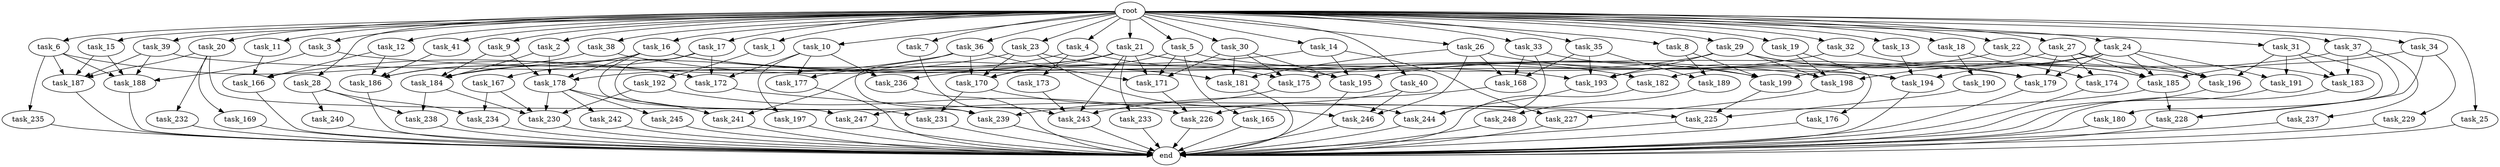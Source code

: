 digraph G {
  root [size="0.000000"];
  task_1 [size="10.240000"];
  task_2 [size="10.240000"];
  task_3 [size="10.240000"];
  task_4 [size="10.240000"];
  task_5 [size="10.240000"];
  task_6 [size="10.240000"];
  task_7 [size="10.240000"];
  task_8 [size="10.240000"];
  task_9 [size="10.240000"];
  task_10 [size="10.240000"];
  task_11 [size="10.240000"];
  task_12 [size="10.240000"];
  task_13 [size="10.240000"];
  task_14 [size="10.240000"];
  task_15 [size="10.240000"];
  task_16 [size="10.240000"];
  task_17 [size="10.240000"];
  task_18 [size="10.240000"];
  task_19 [size="10.240000"];
  task_20 [size="10.240000"];
  task_21 [size="10.240000"];
  task_22 [size="10.240000"];
  task_23 [size="10.240000"];
  task_24 [size="10.240000"];
  task_25 [size="10.240000"];
  task_26 [size="10.240000"];
  task_27 [size="10.240000"];
  task_28 [size="10.240000"];
  task_29 [size="10.240000"];
  task_30 [size="10.240000"];
  task_31 [size="10.240000"];
  task_32 [size="10.240000"];
  task_33 [size="10.240000"];
  task_34 [size="10.240000"];
  task_35 [size="10.240000"];
  task_36 [size="10.240000"];
  task_37 [size="10.240000"];
  task_38 [size="10.240000"];
  task_39 [size="10.240000"];
  task_40 [size="10.240000"];
  task_41 [size="10.240000"];
  task_165 [size="2147483648.000000"];
  task_166 [size="15375982919.680000"];
  task_167 [size="5497558138.880000"];
  task_168 [size="21045339750.400002"];
  task_169 [size="5497558138.880000"];
  task_170 [size="19155554140.160000"];
  task_171 [size="19155554140.160000"];
  task_172 [size="7215545057.280000"];
  task_173 [size="773094113.280000"];
  task_174 [size="12455405158.400000"];
  task_175 [size="8761733283.840000"];
  task_176 [size="2147483648.000000"];
  task_177 [size="1116691496.960000"];
  task_178 [size="12283606466.559999"];
  task_179 [size="7988639170.560000"];
  task_180 [size="6957847019.520000"];
  task_181 [size="11940009082.880001"];
  task_182 [size="9964324126.719999"];
  task_183 [size="15375982919.680000"];
  task_184 [size="16664473108.480000"];
  task_185 [size="11081015623.680000"];
  task_186 [size="9964324126.719999"];
  task_187 [size="16836271800.320000"];
  task_188 [size="15547781611.520000"];
  task_189 [size="15547781611.520000"];
  task_190 [size="6957847019.520000"];
  task_191 [size="8332236554.240000"];
  task_192 [size="8589934592.000000"];
  task_193 [size="17351667875.840000"];
  task_194 [size="10479720202.240000"];
  task_195 [size="7902739824.640000"];
  task_196 [size="15977278341.120001"];
  task_197 [size="343597383.680000"];
  task_198 [size="8761733283.840000"];
  task_199 [size="25254407700.480000"];
  task_225 [size="3779571220.480000"];
  task_226 [size="22677427322.880001"];
  task_227 [size="3521873182.720000"];
  task_228 [size="12799002542.080000"];
  task_229 [size="3092376453.120000"];
  task_230 [size="11081015623.680000"];
  task_231 [size="3865470566.400000"];
  task_232 [size="5497558138.880000"];
  task_233 [size="8589934592.000000"];
  task_234 [size="4294967296.000000"];
  task_235 [size="1374389534.720000"];
  task_236 [size="2491081031.680000"];
  task_237 [size="4209067950.080000"];
  task_238 [size="2491081031.680000"];
  task_239 [size="18296560680.959999"];
  task_240 [size="2147483648.000000"];
  task_241 [size="11682311045.120001"];
  task_242 [size="3092376453.120000"];
  task_243 [size="22763326668.799999"];
  task_244 [size="10050223472.639999"];
  task_245 [size="3092376453.120000"];
  task_246 [size="18640158064.639999"];
  task_247 [size="10995116277.760000"];
  task_248 [size="773094113.280000"];
  end [size="0.000000"];

  root -> task_1 [size="1.000000"];
  root -> task_2 [size="1.000000"];
  root -> task_3 [size="1.000000"];
  root -> task_4 [size="1.000000"];
  root -> task_5 [size="1.000000"];
  root -> task_6 [size="1.000000"];
  root -> task_7 [size="1.000000"];
  root -> task_8 [size="1.000000"];
  root -> task_9 [size="1.000000"];
  root -> task_10 [size="1.000000"];
  root -> task_11 [size="1.000000"];
  root -> task_12 [size="1.000000"];
  root -> task_13 [size="1.000000"];
  root -> task_14 [size="1.000000"];
  root -> task_15 [size="1.000000"];
  root -> task_16 [size="1.000000"];
  root -> task_17 [size="1.000000"];
  root -> task_18 [size="1.000000"];
  root -> task_19 [size="1.000000"];
  root -> task_20 [size="1.000000"];
  root -> task_21 [size="1.000000"];
  root -> task_22 [size="1.000000"];
  root -> task_23 [size="1.000000"];
  root -> task_24 [size="1.000000"];
  root -> task_25 [size="1.000000"];
  root -> task_26 [size="1.000000"];
  root -> task_27 [size="1.000000"];
  root -> task_28 [size="1.000000"];
  root -> task_29 [size="1.000000"];
  root -> task_30 [size="1.000000"];
  root -> task_31 [size="1.000000"];
  root -> task_32 [size="1.000000"];
  root -> task_33 [size="1.000000"];
  root -> task_34 [size="1.000000"];
  root -> task_35 [size="1.000000"];
  root -> task_36 [size="1.000000"];
  root -> task_37 [size="1.000000"];
  root -> task_38 [size="1.000000"];
  root -> task_39 [size="1.000000"];
  root -> task_40 [size="1.000000"];
  root -> task_41 [size="1.000000"];
  task_1 -> task_192 [size="838860800.000000"];
  task_2 -> task_178 [size="411041792.000000"];
  task_2 -> task_184 [size="411041792.000000"];
  task_3 -> task_188 [size="411041792.000000"];
  task_3 -> task_193 [size="411041792.000000"];
  task_4 -> task_173 [size="75497472.000000"];
  task_4 -> task_177 [size="75497472.000000"];
  task_4 -> task_195 [size="75497472.000000"];
  task_5 -> task_165 [size="209715200.000000"];
  task_5 -> task_170 [size="209715200.000000"];
  task_5 -> task_171 [size="209715200.000000"];
  task_5 -> task_196 [size="209715200.000000"];
  task_6 -> task_172 [size="134217728.000000"];
  task_6 -> task_187 [size="134217728.000000"];
  task_6 -> task_188 [size="134217728.000000"];
  task_6 -> task_235 [size="134217728.000000"];
  task_7 -> task_243 [size="838860800.000000"];
  task_8 -> task_189 [size="679477248.000000"];
  task_8 -> task_199 [size="679477248.000000"];
  task_9 -> task_178 [size="301989888.000000"];
  task_9 -> task_184 [size="301989888.000000"];
  task_10 -> task_172 [size="33554432.000000"];
  task_10 -> task_177 [size="33554432.000000"];
  task_10 -> task_197 [size="33554432.000000"];
  task_10 -> task_236 [size="33554432.000000"];
  task_11 -> task_166 [size="679477248.000000"];
  task_12 -> task_166 [size="411041792.000000"];
  task_12 -> task_186 [size="411041792.000000"];
  task_13 -> task_194 [size="75497472.000000"];
  task_14 -> task_195 [size="209715200.000000"];
  task_14 -> task_227 [size="209715200.000000"];
  task_14 -> task_236 [size="209715200.000000"];
  task_15 -> task_187 [size="838860800.000000"];
  task_15 -> task_188 [size="838860800.000000"];
  task_16 -> task_178 [size="75497472.000000"];
  task_16 -> task_179 [size="75497472.000000"];
  task_16 -> task_184 [size="75497472.000000"];
  task_16 -> task_186 [size="75497472.000000"];
  task_16 -> task_198 [size="75497472.000000"];
  task_16 -> task_231 [size="75497472.000000"];
  task_17 -> task_167 [size="536870912.000000"];
  task_17 -> task_172 [size="536870912.000000"];
  task_17 -> task_239 [size="536870912.000000"];
  task_18 -> task_174 [size="679477248.000000"];
  task_18 -> task_190 [size="679477248.000000"];
  task_19 -> task_176 [size="209715200.000000"];
  task_19 -> task_198 [size="209715200.000000"];
  task_20 -> task_169 [size="536870912.000000"];
  task_20 -> task_187 [size="536870912.000000"];
  task_20 -> task_232 [size="536870912.000000"];
  task_20 -> task_247 [size="536870912.000000"];
  task_21 -> task_170 [size="838860800.000000"];
  task_21 -> task_171 [size="838860800.000000"];
  task_21 -> task_182 [size="838860800.000000"];
  task_21 -> task_184 [size="838860800.000000"];
  task_21 -> task_199 [size="838860800.000000"];
  task_21 -> task_233 [size="838860800.000000"];
  task_21 -> task_241 [size="838860800.000000"];
  task_21 -> task_243 [size="838860800.000000"];
  task_22 -> task_183 [size="411041792.000000"];
  task_22 -> task_193 [size="411041792.000000"];
  task_23 -> task_170 [size="411041792.000000"];
  task_23 -> task_175 [size="411041792.000000"];
  task_23 -> task_178 [size="411041792.000000"];
  task_23 -> task_244 [size="411041792.000000"];
  task_24 -> task_179 [size="134217728.000000"];
  task_24 -> task_182 [size="134217728.000000"];
  task_24 -> task_185 [size="134217728.000000"];
  task_24 -> task_191 [size="134217728.000000"];
  task_24 -> task_194 [size="134217728.000000"];
  task_24 -> task_196 [size="134217728.000000"];
  task_25 -> end [size="1.000000"];
  task_26 -> task_168 [size="679477248.000000"];
  task_26 -> task_181 [size="679477248.000000"];
  task_26 -> task_194 [size="679477248.000000"];
  task_26 -> task_246 [size="679477248.000000"];
  task_27 -> task_174 [size="536870912.000000"];
  task_27 -> task_179 [size="536870912.000000"];
  task_27 -> task_185 [size="536870912.000000"];
  task_27 -> task_196 [size="536870912.000000"];
  task_27 -> task_198 [size="536870912.000000"];
  task_28 -> task_234 [size="209715200.000000"];
  task_28 -> task_238 [size="209715200.000000"];
  task_28 -> task_240 [size="209715200.000000"];
  task_29 -> task_175 [size="33554432.000000"];
  task_29 -> task_179 [size="33554432.000000"];
  task_29 -> task_185 [size="33554432.000000"];
  task_29 -> task_193 [size="33554432.000000"];
  task_29 -> task_198 [size="33554432.000000"];
  task_30 -> task_171 [size="411041792.000000"];
  task_30 -> task_175 [size="411041792.000000"];
  task_30 -> task_181 [size="411041792.000000"];
  task_30 -> task_195 [size="411041792.000000"];
  task_31 -> task_180 [size="679477248.000000"];
  task_31 -> task_183 [size="679477248.000000"];
  task_31 -> task_191 [size="679477248.000000"];
  task_31 -> task_196 [size="679477248.000000"];
  task_32 -> task_185 [size="75497472.000000"];
  task_32 -> task_195 [size="75497472.000000"];
  task_33 -> task_168 [size="536870912.000000"];
  task_33 -> task_199 [size="536870912.000000"];
  task_33 -> task_244 [size="536870912.000000"];
  task_34 -> task_185 [size="301989888.000000"];
  task_34 -> task_228 [size="301989888.000000"];
  task_34 -> task_229 [size="301989888.000000"];
  task_35 -> task_168 [size="838860800.000000"];
  task_35 -> task_189 [size="838860800.000000"];
  task_35 -> task_193 [size="838860800.000000"];
  task_36 -> task_166 [size="411041792.000000"];
  task_36 -> task_170 [size="411041792.000000"];
  task_36 -> task_171 [size="411041792.000000"];
  task_36 -> task_239 [size="411041792.000000"];
  task_37 -> task_183 [size="411041792.000000"];
  task_37 -> task_199 [size="411041792.000000"];
  task_37 -> task_228 [size="411041792.000000"];
  task_37 -> task_237 [size="411041792.000000"];
  task_38 -> task_181 [size="75497472.000000"];
  task_38 -> task_186 [size="75497472.000000"];
  task_39 -> task_187 [size="134217728.000000"];
  task_39 -> task_188 [size="134217728.000000"];
  task_39 -> task_194 [size="134217728.000000"];
  task_40 -> task_226 [size="838860800.000000"];
  task_40 -> task_246 [size="838860800.000000"];
  task_41 -> task_186 [size="411041792.000000"];
  task_165 -> end [size="1.000000"];
  task_166 -> end [size="1.000000"];
  task_167 -> task_230 [size="209715200.000000"];
  task_167 -> task_234 [size="209715200.000000"];
  task_168 -> task_243 [size="411041792.000000"];
  task_169 -> end [size="1.000000"];
  task_170 -> task_231 [size="301989888.000000"];
  task_170 -> task_246 [size="301989888.000000"];
  task_171 -> task_226 [size="838860800.000000"];
  task_172 -> task_225 [size="33554432.000000"];
  task_173 -> task_243 [size="134217728.000000"];
  task_174 -> end [size="1.000000"];
  task_175 -> task_239 [size="838860800.000000"];
  task_176 -> end [size="1.000000"];
  task_177 -> end [size="1.000000"];
  task_178 -> task_230 [size="301989888.000000"];
  task_178 -> task_241 [size="301989888.000000"];
  task_178 -> task_242 [size="301989888.000000"];
  task_178 -> task_245 [size="301989888.000000"];
  task_179 -> end [size="1.000000"];
  task_180 -> end [size="1.000000"];
  task_181 -> end [size="1.000000"];
  task_182 -> end [size="1.000000"];
  task_183 -> end [size="1.000000"];
  task_184 -> task_230 [size="33554432.000000"];
  task_184 -> task_238 [size="33554432.000000"];
  task_185 -> task_228 [size="536870912.000000"];
  task_185 -> task_247 [size="536870912.000000"];
  task_186 -> end [size="1.000000"];
  task_187 -> end [size="1.000000"];
  task_188 -> end [size="1.000000"];
  task_189 -> task_248 [size="75497472.000000"];
  task_190 -> task_225 [size="301989888.000000"];
  task_191 -> end [size="1.000000"];
  task_192 -> task_226 [size="536870912.000000"];
  task_192 -> task_230 [size="536870912.000000"];
  task_193 -> task_244 [size="33554432.000000"];
  task_194 -> end [size="1.000000"];
  task_195 -> end [size="1.000000"];
  task_196 -> end [size="1.000000"];
  task_197 -> end [size="1.000000"];
  task_198 -> task_227 [size="134217728.000000"];
  task_199 -> task_225 [size="33554432.000000"];
  task_225 -> end [size="1.000000"];
  task_226 -> end [size="1.000000"];
  task_227 -> end [size="1.000000"];
  task_228 -> end [size="1.000000"];
  task_229 -> end [size="1.000000"];
  task_230 -> end [size="1.000000"];
  task_231 -> end [size="1.000000"];
  task_232 -> end [size="1.000000"];
  task_233 -> end [size="1.000000"];
  task_234 -> end [size="1.000000"];
  task_235 -> end [size="1.000000"];
  task_236 -> end [size="1.000000"];
  task_237 -> end [size="1.000000"];
  task_238 -> end [size="1.000000"];
  task_239 -> end [size="1.000000"];
  task_240 -> end [size="1.000000"];
  task_241 -> end [size="1.000000"];
  task_242 -> end [size="1.000000"];
  task_243 -> end [size="1.000000"];
  task_244 -> end [size="1.000000"];
  task_245 -> end [size="1.000000"];
  task_246 -> end [size="1.000000"];
  task_247 -> end [size="1.000000"];
  task_248 -> end [size="1.000000"];
}
